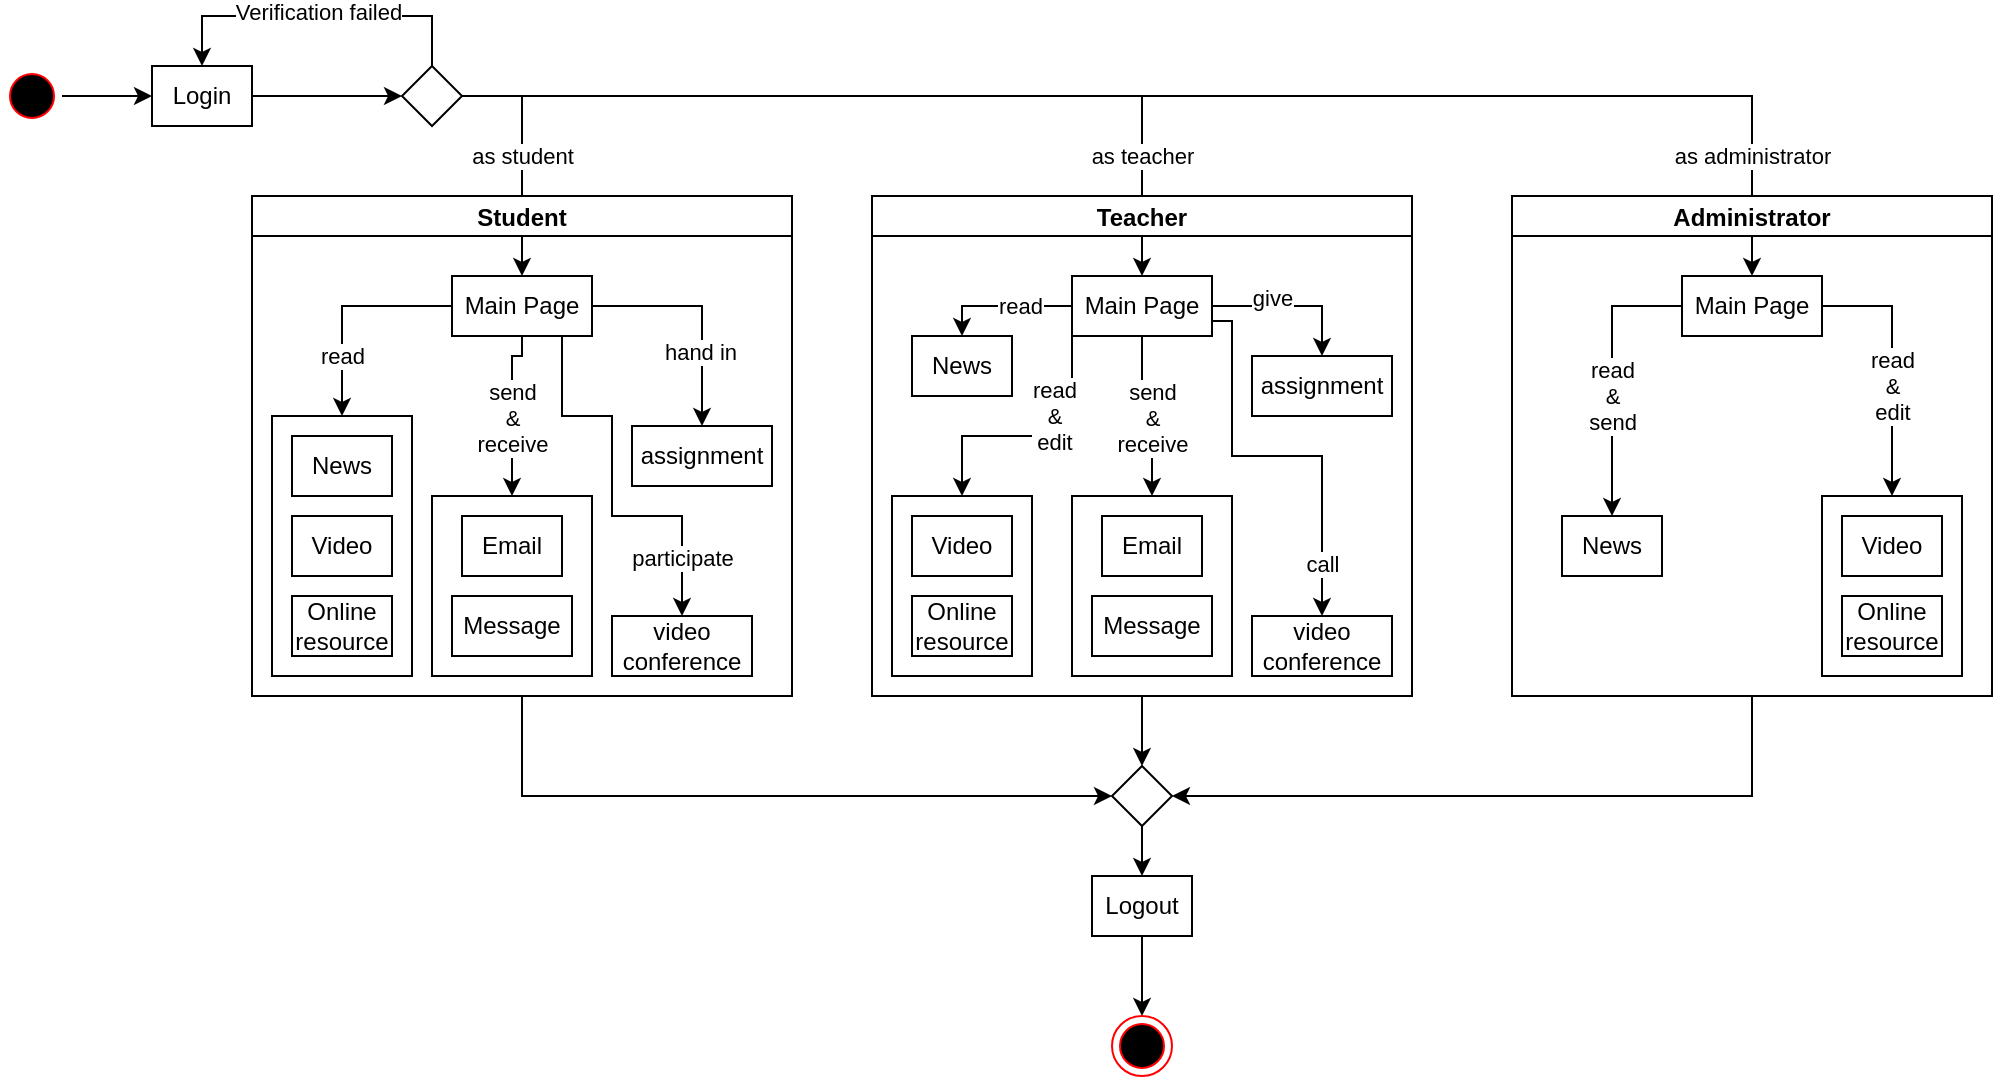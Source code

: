 <mxfile version="20.5.1" type="github">
  <diagram name="Page-1" id="58cdce13-f638-feb5-8d6f-7d28b1aa9fa0">
    <mxGraphModel dx="1028" dy="495" grid="1" gridSize="10" guides="1" tooltips="1" connect="1" arrows="1" fold="1" page="1" pageScale="1" pageWidth="1100" pageHeight="850" background="none" math="0" shadow="0">
      <root>
        <mxCell id="0" />
        <mxCell id="1" parent="0" />
        <mxCell id="KCOzz6u0m4-Kenj9s5ZC-12" style="edgeStyle=orthogonalEdgeStyle;rounded=0;orthogonalLoop=1;jettySize=auto;html=1;entryX=0;entryY=0.5;entryDx=0;entryDy=0;exitX=1;exitY=0.5;exitDx=0;exitDy=0;" parent="1" source="KCOzz6u0m4-Kenj9s5ZC-3" target="KCOzz6u0m4-Kenj9s5ZC-9" edge="1">
          <mxGeometry relative="1" as="geometry" />
        </mxCell>
        <mxCell id="KCOzz6u0m4-Kenj9s5ZC-3" value="Login" style="whiteSpace=wrap;html=1;fillColor=#FFFFFF;" parent="1" vertex="1">
          <mxGeometry x="80" y="45" width="50" height="30" as="geometry" />
        </mxCell>
        <mxCell id="KCOzz6u0m4-Kenj9s5ZC-18" style="edgeStyle=orthogonalEdgeStyle;rounded=0;orthogonalLoop=1;jettySize=auto;html=1;entryX=0.5;entryY=0;entryDx=0;entryDy=0;exitX=0.5;exitY=0;exitDx=0;exitDy=0;" parent="1" source="KCOzz6u0m4-Kenj9s5ZC-9" target="KCOzz6u0m4-Kenj9s5ZC-3" edge="1">
          <mxGeometry relative="1" as="geometry">
            <mxPoint x="105" y="40" as="targetPoint" />
            <Array as="points">
              <mxPoint x="105" y="20" />
            </Array>
          </mxGeometry>
        </mxCell>
        <mxCell id="KCOzz6u0m4-Kenj9s5ZC-23" value="Verification failed" style="edgeLabel;html=1;align=center;verticalAlign=middle;resizable=0;points=[];" parent="KCOzz6u0m4-Kenj9s5ZC-18" vertex="1" connectable="0">
          <mxGeometry x="-0.149" y="-2" relative="1" as="geometry">
            <mxPoint x="-12" as="offset" />
          </mxGeometry>
        </mxCell>
        <mxCell id="KCOzz6u0m4-Kenj9s5ZC-20" style="edgeStyle=orthogonalEdgeStyle;rounded=0;orthogonalLoop=1;jettySize=auto;html=1;exitX=1;exitY=0.5;exitDx=0;exitDy=0;entryX=0.5;entryY=0;entryDx=0;entryDy=0;" parent="1" source="KCOzz6u0m4-Kenj9s5ZC-9" target="cIWhWWeFNLBLnTHx8Qie-125" edge="1">
          <mxGeometry relative="1" as="geometry">
            <mxPoint x="980.029" y="120" as="targetPoint" />
          </mxGeometry>
        </mxCell>
        <mxCell id="KCOzz6u0m4-Kenj9s5ZC-32" value="as administrator" style="edgeLabel;html=1;align=center;verticalAlign=middle;resizable=0;points=[];" parent="KCOzz6u0m4-Kenj9s5ZC-20" vertex="1" connectable="0">
          <mxGeometry x="0.921" y="1" relative="1" as="geometry">
            <mxPoint x="-1" y="-31" as="offset" />
          </mxGeometry>
        </mxCell>
        <mxCell id="KCOzz6u0m4-Kenj9s5ZC-29" style="edgeStyle=orthogonalEdgeStyle;rounded=0;orthogonalLoop=1;jettySize=auto;html=1;exitX=1;exitY=0.5;exitDx=0;exitDy=0;entryX=0.5;entryY=0;entryDx=0;entryDy=0;" parent="1" source="KCOzz6u0m4-Kenj9s5ZC-9" target="cIWhWWeFNLBLnTHx8Qie-99" edge="1">
          <mxGeometry relative="1" as="geometry">
            <mxPoint x="585" y="120" as="targetPoint" />
          </mxGeometry>
        </mxCell>
        <mxCell id="KCOzz6u0m4-Kenj9s5ZC-31" value="as teacher" style="edgeLabel;html=1;align=center;verticalAlign=middle;resizable=0;points=[];" parent="KCOzz6u0m4-Kenj9s5ZC-29" vertex="1" connectable="0">
          <mxGeometry x="0.874" y="1" relative="1" as="geometry">
            <mxPoint x="-1" y="-33" as="offset" />
          </mxGeometry>
        </mxCell>
        <mxCell id="KCOzz6u0m4-Kenj9s5ZC-9" value="" style="rhombus;whiteSpace=wrap;html=1;fillColor=#FFFFFF;" parent="1" vertex="1">
          <mxGeometry x="205" y="45" width="30" height="30" as="geometry" />
        </mxCell>
        <mxCell id="KCOzz6u0m4-Kenj9s5ZC-13" style="edgeStyle=orthogonalEdgeStyle;rounded=0;orthogonalLoop=1;jettySize=auto;html=1;entryX=0;entryY=0.5;entryDx=0;entryDy=0;exitX=1;exitY=0.5;exitDx=0;exitDy=0;" parent="1" source="KCOzz6u0m4-Kenj9s5ZC-10" target="KCOzz6u0m4-Kenj9s5ZC-3" edge="1">
          <mxGeometry relative="1" as="geometry">
            <mxPoint x="30" y="60" as="sourcePoint" />
          </mxGeometry>
        </mxCell>
        <mxCell id="KCOzz6u0m4-Kenj9s5ZC-10" value="" style="ellipse;html=1;shape=startState;fillColor=#000000;strokeColor=#ff0000;" parent="1" vertex="1">
          <mxGeometry x="5" y="45" width="30" height="30" as="geometry" />
        </mxCell>
        <mxCell id="KCOzz6u0m4-Kenj9s5ZC-26" value="" style="endArrow=classic;html=1;rounded=0;entryX=0.5;entryY=0;entryDx=0;entryDy=0;exitX=1;exitY=0.5;exitDx=0;exitDy=0;" parent="1" source="KCOzz6u0m4-Kenj9s5ZC-9" target="cIWhWWeFNLBLnTHx8Qie-63" edge="1">
          <mxGeometry width="50" height="50" relative="1" as="geometry">
            <mxPoint x="260" y="60" as="sourcePoint" />
            <mxPoint x="320" y="120" as="targetPoint" />
            <Array as="points">
              <mxPoint x="265" y="60" />
            </Array>
          </mxGeometry>
        </mxCell>
        <mxCell id="KCOzz6u0m4-Kenj9s5ZC-30" value="as student" style="edgeLabel;html=1;align=center;verticalAlign=middle;resizable=0;points=[];" parent="KCOzz6u0m4-Kenj9s5ZC-26" vertex="1" connectable="0">
          <mxGeometry x="0.067" y="-2" relative="1" as="geometry">
            <mxPoint x="2" y="-4" as="offset" />
          </mxGeometry>
        </mxCell>
        <mxCell id="cIWhWWeFNLBLnTHx8Qie-141" style="edgeStyle=orthogonalEdgeStyle;rounded=0;orthogonalLoop=1;jettySize=auto;html=1;entryX=0;entryY=0.5;entryDx=0;entryDy=0;fontSize=11;exitX=0.5;exitY=1;exitDx=0;exitDy=0;" parent="1" source="cIWhWWeFNLBLnTHx8Qie-58" target="cIWhWWeFNLBLnTHx8Qie-140" edge="1">
          <mxGeometry relative="1" as="geometry" />
        </mxCell>
        <mxCell id="cIWhWWeFNLBLnTHx8Qie-58" value="Student" style="swimlane;fillColor=#FFFFFF;startSize=20;" parent="1" vertex="1">
          <mxGeometry x="130" y="110" width="270" height="250" as="geometry">
            <mxRectangle x="160" y="120" width="90" height="30" as="alternateBounds" />
          </mxGeometry>
        </mxCell>
        <mxCell id="cIWhWWeFNLBLnTHx8Qie-61" style="edgeStyle=orthogonalEdgeStyle;rounded=0;orthogonalLoop=1;jettySize=auto;html=1;exitX=1;exitY=0.5;exitDx=0;exitDy=0;fontSize=11;entryX=0.5;entryY=0;entryDx=0;entryDy=0;" parent="cIWhWWeFNLBLnTHx8Qie-58" source="cIWhWWeFNLBLnTHx8Qie-63" target="cIWhWWeFNLBLnTHx8Qie-78" edge="1">
          <mxGeometry relative="1" as="geometry">
            <mxPoint x="235" y="90" as="targetPoint" />
          </mxGeometry>
        </mxCell>
        <mxCell id="cIWhWWeFNLBLnTHx8Qie-87" value="hand in" style="edgeLabel;html=1;align=center;verticalAlign=middle;resizable=0;points=[];fontSize=11;" parent="cIWhWWeFNLBLnTHx8Qie-61" vertex="1" connectable="0">
          <mxGeometry x="0.344" y="-1" relative="1" as="geometry">
            <mxPoint as="offset" />
          </mxGeometry>
        </mxCell>
        <mxCell id="cIWhWWeFNLBLnTHx8Qie-62" style="edgeStyle=orthogonalEdgeStyle;rounded=0;orthogonalLoop=1;jettySize=auto;html=1;exitX=0.5;exitY=1;exitDx=0;exitDy=0;fontSize=11;entryX=0.5;entryY=0;entryDx=0;entryDy=0;" parent="cIWhWWeFNLBLnTHx8Qie-58" source="cIWhWWeFNLBLnTHx8Qie-63" target="cIWhWWeFNLBLnTHx8Qie-75" edge="1">
          <mxGeometry relative="1" as="geometry">
            <Array as="points">
              <mxPoint x="155" y="110" />
              <mxPoint x="180" y="110" />
              <mxPoint x="180" y="160" />
              <mxPoint x="215" y="160" />
            </Array>
            <mxPoint x="190" y="205" as="targetPoint" />
          </mxGeometry>
        </mxCell>
        <mxCell id="cIWhWWeFNLBLnTHx8Qie-88" value="participate" style="edgeLabel;html=1;align=center;verticalAlign=middle;resizable=0;points=[];fontSize=11;" parent="cIWhWWeFNLBLnTHx8Qie-62" vertex="1" connectable="0">
          <mxGeometry x="0.677" y="1" relative="1" as="geometry">
            <mxPoint x="-1" y="6" as="offset" />
          </mxGeometry>
        </mxCell>
        <mxCell id="cIWhWWeFNLBLnTHx8Qie-90" style="edgeStyle=orthogonalEdgeStyle;rounded=0;orthogonalLoop=1;jettySize=auto;html=1;fontSize=11;" parent="cIWhWWeFNLBLnTHx8Qie-58" source="cIWhWWeFNLBLnTHx8Qie-63" target="cIWhWWeFNLBLnTHx8Qie-83" edge="1">
          <mxGeometry relative="1" as="geometry">
            <Array as="points">
              <mxPoint x="135" y="80" />
              <mxPoint x="130" y="80" />
            </Array>
          </mxGeometry>
        </mxCell>
        <mxCell id="cIWhWWeFNLBLnTHx8Qie-91" value="send&lt;br&gt;&amp;amp;&lt;br&gt;receive" style="edgeLabel;html=1;align=center;verticalAlign=middle;resizable=0;points=[];fontSize=11;" parent="cIWhWWeFNLBLnTHx8Qie-90" vertex="1" connectable="0">
          <mxGeometry x="-0.094" y="1" relative="1" as="geometry">
            <mxPoint x="-1" y="7" as="offset" />
          </mxGeometry>
        </mxCell>
        <mxCell id="cIWhWWeFNLBLnTHx8Qie-63" value="Main Page" style="whiteSpace=wrap;html=1;fillColor=#FFFFFF;" parent="cIWhWWeFNLBLnTHx8Qie-58" vertex="1">
          <mxGeometry x="100" y="40" width="70" height="30" as="geometry" />
        </mxCell>
        <mxCell id="cIWhWWeFNLBLnTHx8Qie-81" value="" style="group" parent="cIWhWWeFNLBLnTHx8Qie-58" vertex="1" connectable="0">
          <mxGeometry x="10" y="110" width="70" height="130" as="geometry" />
        </mxCell>
        <mxCell id="cIWhWWeFNLBLnTHx8Qie-80" value="" style="rounded=0;whiteSpace=wrap;html=1;fontSize=11;" parent="cIWhWWeFNLBLnTHx8Qie-81" vertex="1">
          <mxGeometry width="70" height="130" as="geometry" />
        </mxCell>
        <mxCell id="cIWhWWeFNLBLnTHx8Qie-70" value="News" style="whiteSpace=wrap;html=1;fillColor=#FFFFFF;" parent="cIWhWWeFNLBLnTHx8Qie-81" vertex="1">
          <mxGeometry x="10" y="10" width="50" height="30" as="geometry" />
        </mxCell>
        <mxCell id="cIWhWWeFNLBLnTHx8Qie-71" value="Video" style="whiteSpace=wrap;html=1;fillColor=#FFFFFF;" parent="cIWhWWeFNLBLnTHx8Qie-81" vertex="1">
          <mxGeometry x="10" y="50" width="50" height="30" as="geometry" />
        </mxCell>
        <mxCell id="cIWhWWeFNLBLnTHx8Qie-72" value="Online resource" style="whiteSpace=wrap;html=1;fillColor=#FFFFFF;" parent="cIWhWWeFNLBLnTHx8Qie-81" vertex="1">
          <mxGeometry x="10" y="90" width="50" height="30" as="geometry" />
        </mxCell>
        <mxCell id="cIWhWWeFNLBLnTHx8Qie-59" style="edgeStyle=orthogonalEdgeStyle;rounded=0;orthogonalLoop=1;jettySize=auto;html=1;fontSize=11;entryX=0.5;entryY=0;entryDx=0;entryDy=0;exitX=0;exitY=0.5;exitDx=0;exitDy=0;" parent="cIWhWWeFNLBLnTHx8Qie-58" source="cIWhWWeFNLBLnTHx8Qie-63" target="cIWhWWeFNLBLnTHx8Qie-80" edge="1">
          <mxGeometry relative="1" as="geometry">
            <mxPoint x="45" y="90" as="targetPoint" />
          </mxGeometry>
        </mxCell>
        <mxCell id="cIWhWWeFNLBLnTHx8Qie-82" value="read" style="edgeLabel;html=1;align=center;verticalAlign=middle;resizable=0;points=[];fontSize=11;" parent="cIWhWWeFNLBLnTHx8Qie-59" vertex="1" connectable="0">
          <mxGeometry x="-0.203" y="-1" relative="1" as="geometry">
            <mxPoint x="-11" y="26" as="offset" />
          </mxGeometry>
        </mxCell>
        <mxCell id="cIWhWWeFNLBLnTHx8Qie-84" value="" style="group" parent="cIWhWWeFNLBLnTHx8Qie-58" vertex="1" connectable="0">
          <mxGeometry x="90" y="140" width="80" height="90" as="geometry" />
        </mxCell>
        <mxCell id="cIWhWWeFNLBLnTHx8Qie-83" value="" style="rounded=0;whiteSpace=wrap;html=1;fontSize=11;" parent="cIWhWWeFNLBLnTHx8Qie-84" vertex="1">
          <mxGeometry y="10" width="80" height="90" as="geometry" />
        </mxCell>
        <mxCell id="cIWhWWeFNLBLnTHx8Qie-66" value="Email" style="whiteSpace=wrap;html=1;fillColor=#FFFFFF;" parent="cIWhWWeFNLBLnTHx8Qie-84" vertex="1">
          <mxGeometry x="15" y="20" width="50" height="30" as="geometry" />
        </mxCell>
        <mxCell id="cIWhWWeFNLBLnTHx8Qie-67" value="Message" style="whiteSpace=wrap;html=1;fillColor=#FFFFFF;" parent="cIWhWWeFNLBLnTHx8Qie-84" vertex="1">
          <mxGeometry x="10" y="60" width="60" height="30" as="geometry" />
        </mxCell>
        <mxCell id="cIWhWWeFNLBLnTHx8Qie-75" value="video conference" style="whiteSpace=wrap;html=1;fillColor=#FFFFFF;" parent="cIWhWWeFNLBLnTHx8Qie-58" vertex="1">
          <mxGeometry x="180" y="210" width="70" height="30" as="geometry" />
        </mxCell>
        <mxCell id="cIWhWWeFNLBLnTHx8Qie-78" value="assignment" style="whiteSpace=wrap;html=1;fillColor=#FFFFFF;" parent="cIWhWWeFNLBLnTHx8Qie-58" vertex="1">
          <mxGeometry x="190" y="115" width="70" height="30" as="geometry" />
        </mxCell>
        <mxCell id="cIWhWWeFNLBLnTHx8Qie-142" style="edgeStyle=orthogonalEdgeStyle;rounded=0;orthogonalLoop=1;jettySize=auto;html=1;exitX=0.5;exitY=1;exitDx=0;exitDy=0;entryX=0.5;entryY=0;entryDx=0;entryDy=0;fontSize=11;" parent="1" source="cIWhWWeFNLBLnTHx8Qie-92" target="cIWhWWeFNLBLnTHx8Qie-140" edge="1">
          <mxGeometry relative="1" as="geometry" />
        </mxCell>
        <mxCell id="cIWhWWeFNLBLnTHx8Qie-92" value="Teacher" style="swimlane;fillColor=#FFFFFF;startSize=20;" parent="1" vertex="1">
          <mxGeometry x="440" y="110" width="270" height="250" as="geometry">
            <mxRectangle x="160" y="120" width="90" height="30" as="alternateBounds" />
          </mxGeometry>
        </mxCell>
        <mxCell id="cIWhWWeFNLBLnTHx8Qie-93" style="edgeStyle=orthogonalEdgeStyle;rounded=0;orthogonalLoop=1;jettySize=auto;html=1;exitX=1;exitY=0.5;exitDx=0;exitDy=0;fontSize=11;entryX=0.5;entryY=0;entryDx=0;entryDy=0;" parent="cIWhWWeFNLBLnTHx8Qie-92" source="cIWhWWeFNLBLnTHx8Qie-99" target="cIWhWWeFNLBLnTHx8Qie-112" edge="1">
          <mxGeometry relative="1" as="geometry">
            <mxPoint x="235" y="90" as="targetPoint" />
          </mxGeometry>
        </mxCell>
        <mxCell id="cIWhWWeFNLBLnTHx8Qie-94" value="give" style="edgeLabel;html=1;align=center;verticalAlign=middle;resizable=0;points=[];fontSize=11;" parent="cIWhWWeFNLBLnTHx8Qie-93" vertex="1" connectable="0">
          <mxGeometry x="0.344" y="-1" relative="1" as="geometry">
            <mxPoint x="-24" y="-5" as="offset" />
          </mxGeometry>
        </mxCell>
        <mxCell id="cIWhWWeFNLBLnTHx8Qie-95" style="edgeStyle=orthogonalEdgeStyle;rounded=0;orthogonalLoop=1;jettySize=auto;html=1;exitX=1;exitY=0.75;exitDx=0;exitDy=0;fontSize=11;entryX=0.5;entryY=0;entryDx=0;entryDy=0;" parent="cIWhWWeFNLBLnTHx8Qie-92" source="cIWhWWeFNLBLnTHx8Qie-99" target="cIWhWWeFNLBLnTHx8Qie-111" edge="1">
          <mxGeometry relative="1" as="geometry">
            <Array as="points">
              <mxPoint x="180" y="63" />
              <mxPoint x="180" y="130" />
              <mxPoint x="225" y="130" />
            </Array>
            <mxPoint x="190" y="205" as="targetPoint" />
          </mxGeometry>
        </mxCell>
        <mxCell id="cIWhWWeFNLBLnTHx8Qie-96" value="call" style="edgeLabel;html=1;align=center;verticalAlign=middle;resizable=0;points=[];fontSize=11;" parent="cIWhWWeFNLBLnTHx8Qie-95" vertex="1" connectable="0">
          <mxGeometry x="0.677" y="1" relative="1" as="geometry">
            <mxPoint x="-1" y="6" as="offset" />
          </mxGeometry>
        </mxCell>
        <mxCell id="cIWhWWeFNLBLnTHx8Qie-97" style="edgeStyle=orthogonalEdgeStyle;rounded=0;orthogonalLoop=1;jettySize=auto;html=1;fontSize=11;entryX=0.5;entryY=0;entryDx=0;entryDy=0;exitX=0.5;exitY=1;exitDx=0;exitDy=0;" parent="cIWhWWeFNLBLnTHx8Qie-92" source="cIWhWWeFNLBLnTHx8Qie-99" target="cIWhWWeFNLBLnTHx8Qie-108" edge="1">
          <mxGeometry relative="1" as="geometry" />
        </mxCell>
        <mxCell id="cIWhWWeFNLBLnTHx8Qie-98" value="send&lt;br&gt;&amp;amp;&lt;br&gt;receive" style="edgeLabel;html=1;align=center;verticalAlign=middle;resizable=0;points=[];fontSize=11;" parent="cIWhWWeFNLBLnTHx8Qie-97" vertex="1" connectable="0">
          <mxGeometry x="-0.094" y="1" relative="1" as="geometry">
            <mxPoint x="4" y="2" as="offset" />
          </mxGeometry>
        </mxCell>
        <mxCell id="cIWhWWeFNLBLnTHx8Qie-114" style="edgeStyle=orthogonalEdgeStyle;rounded=0;orthogonalLoop=1;jettySize=auto;html=1;entryX=0.5;entryY=0;entryDx=0;entryDy=0;fontSize=11;" parent="cIWhWWeFNLBLnTHx8Qie-92" source="cIWhWWeFNLBLnTHx8Qie-99" target="cIWhWWeFNLBLnTHx8Qie-101" edge="1">
          <mxGeometry relative="1" as="geometry">
            <Array as="points">
              <mxPoint x="100" y="120" />
              <mxPoint x="45" y="120" />
            </Array>
          </mxGeometry>
        </mxCell>
        <mxCell id="cIWhWWeFNLBLnTHx8Qie-115" value="read&lt;br&gt;&amp;amp;&lt;br&gt;edit" style="edgeLabel;html=1;align=center;verticalAlign=middle;resizable=0;points=[];fontSize=11;" parent="cIWhWWeFNLBLnTHx8Qie-114" vertex="1" connectable="0">
          <mxGeometry x="0.058" y="1" relative="1" as="geometry">
            <mxPoint x="12" y="-11" as="offset" />
          </mxGeometry>
        </mxCell>
        <mxCell id="cIWhWWeFNLBLnTHx8Qie-99" value="Main Page" style="whiteSpace=wrap;html=1;fillColor=#FFFFFF;" parent="cIWhWWeFNLBLnTHx8Qie-92" vertex="1">
          <mxGeometry x="100" y="40" width="70" height="30" as="geometry" />
        </mxCell>
        <mxCell id="cIWhWWeFNLBLnTHx8Qie-105" style="edgeStyle=orthogonalEdgeStyle;rounded=0;orthogonalLoop=1;jettySize=auto;html=1;fontSize=11;exitX=0;exitY=0.5;exitDx=0;exitDy=0;entryX=0.5;entryY=0;entryDx=0;entryDy=0;" parent="cIWhWWeFNLBLnTHx8Qie-92" source="cIWhWWeFNLBLnTHx8Qie-99" target="cIWhWWeFNLBLnTHx8Qie-102" edge="1">
          <mxGeometry relative="1" as="geometry">
            <mxPoint x="45" y="70" as="targetPoint" />
            <Array as="points">
              <mxPoint x="45" y="55" />
            </Array>
          </mxGeometry>
        </mxCell>
        <mxCell id="cIWhWWeFNLBLnTHx8Qie-106" value="read" style="edgeLabel;html=1;align=center;verticalAlign=middle;resizable=0;points=[];fontSize=11;" parent="cIWhWWeFNLBLnTHx8Qie-105" vertex="1" connectable="0">
          <mxGeometry x="-0.203" y="-1" relative="1" as="geometry">
            <mxPoint x="2" y="1" as="offset" />
          </mxGeometry>
        </mxCell>
        <mxCell id="cIWhWWeFNLBLnTHx8Qie-111" value="video conference" style="whiteSpace=wrap;html=1;fillColor=#FFFFFF;" parent="cIWhWWeFNLBLnTHx8Qie-92" vertex="1">
          <mxGeometry x="190" y="210" width="70" height="30" as="geometry" />
        </mxCell>
        <mxCell id="cIWhWWeFNLBLnTHx8Qie-112" value="assignment" style="whiteSpace=wrap;html=1;fillColor=#FFFFFF;" parent="cIWhWWeFNLBLnTHx8Qie-92" vertex="1">
          <mxGeometry x="190" y="80" width="70" height="30" as="geometry" />
        </mxCell>
        <mxCell id="cIWhWWeFNLBLnTHx8Qie-102" value="News" style="whiteSpace=wrap;html=1;fillColor=#FFFFFF;" parent="cIWhWWeFNLBLnTHx8Qie-92" vertex="1">
          <mxGeometry x="20" y="70" width="50" height="30" as="geometry" />
        </mxCell>
        <mxCell id="cIWhWWeFNLBLnTHx8Qie-113" value="" style="group" parent="cIWhWWeFNLBLnTHx8Qie-92" vertex="1" connectable="0">
          <mxGeometry x="10" y="150" width="70" height="90" as="geometry" />
        </mxCell>
        <mxCell id="cIWhWWeFNLBLnTHx8Qie-101" value="" style="rounded=0;whiteSpace=wrap;html=1;fontSize=11;" parent="cIWhWWeFNLBLnTHx8Qie-113" vertex="1">
          <mxGeometry width="70" height="90" as="geometry" />
        </mxCell>
        <mxCell id="cIWhWWeFNLBLnTHx8Qie-103" value="Video" style="whiteSpace=wrap;html=1;fillColor=#FFFFFF;" parent="cIWhWWeFNLBLnTHx8Qie-113" vertex="1">
          <mxGeometry x="10" y="10" width="50" height="30" as="geometry" />
        </mxCell>
        <mxCell id="cIWhWWeFNLBLnTHx8Qie-104" value="Online resource" style="whiteSpace=wrap;html=1;fillColor=#FFFFFF;" parent="cIWhWWeFNLBLnTHx8Qie-113" vertex="1">
          <mxGeometry x="10" y="50" width="50" height="30" as="geometry" />
        </mxCell>
        <mxCell id="cIWhWWeFNLBLnTHx8Qie-107" value="" style="group" parent="cIWhWWeFNLBLnTHx8Qie-92" vertex="1" connectable="0">
          <mxGeometry x="100" y="150" width="80" height="90" as="geometry" />
        </mxCell>
        <mxCell id="cIWhWWeFNLBLnTHx8Qie-108" value="" style="rounded=0;whiteSpace=wrap;html=1;fontSize=11;" parent="cIWhWWeFNLBLnTHx8Qie-107" vertex="1">
          <mxGeometry width="80" height="90" as="geometry" />
        </mxCell>
        <mxCell id="cIWhWWeFNLBLnTHx8Qie-109" value="Email" style="whiteSpace=wrap;html=1;fillColor=#FFFFFF;" parent="cIWhWWeFNLBLnTHx8Qie-107" vertex="1">
          <mxGeometry x="15" y="10" width="50" height="30" as="geometry" />
        </mxCell>
        <mxCell id="cIWhWWeFNLBLnTHx8Qie-110" value="Message" style="whiteSpace=wrap;html=1;fillColor=#FFFFFF;" parent="cIWhWWeFNLBLnTHx8Qie-107" vertex="1">
          <mxGeometry x="10" y="50" width="60" height="30" as="geometry" />
        </mxCell>
        <mxCell id="cIWhWWeFNLBLnTHx8Qie-155" style="edgeStyle=orthogonalEdgeStyle;rounded=0;orthogonalLoop=1;jettySize=auto;html=1;exitX=0.5;exitY=1;exitDx=0;exitDy=0;entryX=1;entryY=0.5;entryDx=0;entryDy=0;fontSize=11;" parent="1" source="cIWhWWeFNLBLnTHx8Qie-116" target="cIWhWWeFNLBLnTHx8Qie-140" edge="1">
          <mxGeometry relative="1" as="geometry" />
        </mxCell>
        <mxCell id="cIWhWWeFNLBLnTHx8Qie-116" value="Administrator" style="swimlane;fillColor=#FFFFFF;startSize=20;" parent="1" vertex="1">
          <mxGeometry x="760" y="110" width="240" height="250" as="geometry">
            <mxRectangle x="160" y="120" width="90" height="30" as="alternateBounds" />
          </mxGeometry>
        </mxCell>
        <mxCell id="cIWhWWeFNLBLnTHx8Qie-123" style="edgeStyle=orthogonalEdgeStyle;rounded=0;orthogonalLoop=1;jettySize=auto;html=1;entryX=0.5;entryY=0;entryDx=0;entryDy=0;fontSize=11;exitX=1;exitY=0.5;exitDx=0;exitDy=0;" parent="cIWhWWeFNLBLnTHx8Qie-116" source="cIWhWWeFNLBLnTHx8Qie-125" target="cIWhWWeFNLBLnTHx8Qie-132" edge="1">
          <mxGeometry relative="1" as="geometry">
            <Array as="points">
              <mxPoint x="190" y="55" />
            </Array>
          </mxGeometry>
        </mxCell>
        <mxCell id="cIWhWWeFNLBLnTHx8Qie-124" value="read&lt;br&gt;&amp;amp;&lt;br&gt;edit" style="edgeLabel;html=1;align=center;verticalAlign=middle;resizable=0;points=[];fontSize=11;" parent="cIWhWWeFNLBLnTHx8Qie-123" vertex="1" connectable="0">
          <mxGeometry x="0.058" y="1" relative="1" as="geometry">
            <mxPoint x="-1" y="6" as="offset" />
          </mxGeometry>
        </mxCell>
        <mxCell id="cIWhWWeFNLBLnTHx8Qie-125" value="Main Page" style="whiteSpace=wrap;html=1;fillColor=#FFFFFF;" parent="cIWhWWeFNLBLnTHx8Qie-116" vertex="1">
          <mxGeometry x="85" y="40" width="70" height="30" as="geometry" />
        </mxCell>
        <mxCell id="cIWhWWeFNLBLnTHx8Qie-126" style="edgeStyle=orthogonalEdgeStyle;rounded=0;orthogonalLoop=1;jettySize=auto;html=1;fontSize=11;exitX=0;exitY=0.5;exitDx=0;exitDy=0;entryX=0.5;entryY=0;entryDx=0;entryDy=0;" parent="cIWhWWeFNLBLnTHx8Qie-116" source="cIWhWWeFNLBLnTHx8Qie-125" target="cIWhWWeFNLBLnTHx8Qie-130" edge="1">
          <mxGeometry relative="1" as="geometry">
            <mxPoint x="30" y="70" as="targetPoint" />
          </mxGeometry>
        </mxCell>
        <mxCell id="cIWhWWeFNLBLnTHx8Qie-127" value="read&lt;br&gt;&amp;amp;&lt;br&gt;send" style="edgeLabel;html=1;align=center;verticalAlign=middle;resizable=0;points=[];fontSize=11;" parent="cIWhWWeFNLBLnTHx8Qie-126" vertex="1" connectable="0">
          <mxGeometry x="-0.203" y="-1" relative="1" as="geometry">
            <mxPoint x="1" y="24" as="offset" />
          </mxGeometry>
        </mxCell>
        <mxCell id="cIWhWWeFNLBLnTHx8Qie-130" value="News" style="whiteSpace=wrap;html=1;fillColor=#FFFFFF;" parent="cIWhWWeFNLBLnTHx8Qie-116" vertex="1">
          <mxGeometry x="25" y="160" width="50" height="30" as="geometry" />
        </mxCell>
        <mxCell id="cIWhWWeFNLBLnTHx8Qie-131" value="" style="group" parent="cIWhWWeFNLBLnTHx8Qie-116" vertex="1" connectable="0">
          <mxGeometry x="155" y="150" width="70" height="90" as="geometry" />
        </mxCell>
        <mxCell id="cIWhWWeFNLBLnTHx8Qie-132" value="" style="rounded=0;whiteSpace=wrap;html=1;fontSize=11;" parent="cIWhWWeFNLBLnTHx8Qie-131" vertex="1">
          <mxGeometry width="70" height="90" as="geometry" />
        </mxCell>
        <mxCell id="cIWhWWeFNLBLnTHx8Qie-133" value="Video" style="whiteSpace=wrap;html=1;fillColor=#FFFFFF;" parent="cIWhWWeFNLBLnTHx8Qie-131" vertex="1">
          <mxGeometry x="10" y="10" width="50" height="30" as="geometry" />
        </mxCell>
        <mxCell id="cIWhWWeFNLBLnTHx8Qie-134" value="Online resource" style="whiteSpace=wrap;html=1;fillColor=#FFFFFF;" parent="cIWhWWeFNLBLnTHx8Qie-131" vertex="1">
          <mxGeometry x="10" y="50" width="50" height="30" as="geometry" />
        </mxCell>
        <mxCell id="cIWhWWeFNLBLnTHx8Qie-158" style="edgeStyle=orthogonalEdgeStyle;rounded=0;orthogonalLoop=1;jettySize=auto;html=1;exitX=0.5;exitY=1;exitDx=0;exitDy=0;entryX=0.5;entryY=0;entryDx=0;entryDy=0;fontSize=11;" parent="1" source="cIWhWWeFNLBLnTHx8Qie-140" target="cIWhWWeFNLBLnTHx8Qie-157" edge="1">
          <mxGeometry relative="1" as="geometry" />
        </mxCell>
        <mxCell id="cIWhWWeFNLBLnTHx8Qie-140" value="" style="rhombus;whiteSpace=wrap;html=1;fillColor=#FFFFFF;" parent="1" vertex="1">
          <mxGeometry x="560" y="395" width="30" height="30" as="geometry" />
        </mxCell>
        <mxCell id="cIWhWWeFNLBLnTHx8Qie-161" style="edgeStyle=orthogonalEdgeStyle;rounded=0;orthogonalLoop=1;jettySize=auto;html=1;exitX=0.5;exitY=1;exitDx=0;exitDy=0;entryX=0.5;entryY=0;entryDx=0;entryDy=0;fontSize=11;" parent="1" source="cIWhWWeFNLBLnTHx8Qie-157" target="cIWhWWeFNLBLnTHx8Qie-159" edge="1">
          <mxGeometry relative="1" as="geometry" />
        </mxCell>
        <mxCell id="cIWhWWeFNLBLnTHx8Qie-157" value="Logout" style="whiteSpace=wrap;html=1;fillColor=#FFFFFF;" parent="1" vertex="1">
          <mxGeometry x="550" y="450" width="50" height="30" as="geometry" />
        </mxCell>
        <mxCell id="cIWhWWeFNLBLnTHx8Qie-159" value="" style="ellipse;html=1;shape=endState;fillColor=#000000;strokeColor=#ff0000;fontSize=11;" parent="1" vertex="1">
          <mxGeometry x="560" y="520" width="30" height="30" as="geometry" />
        </mxCell>
      </root>
    </mxGraphModel>
  </diagram>
</mxfile>
